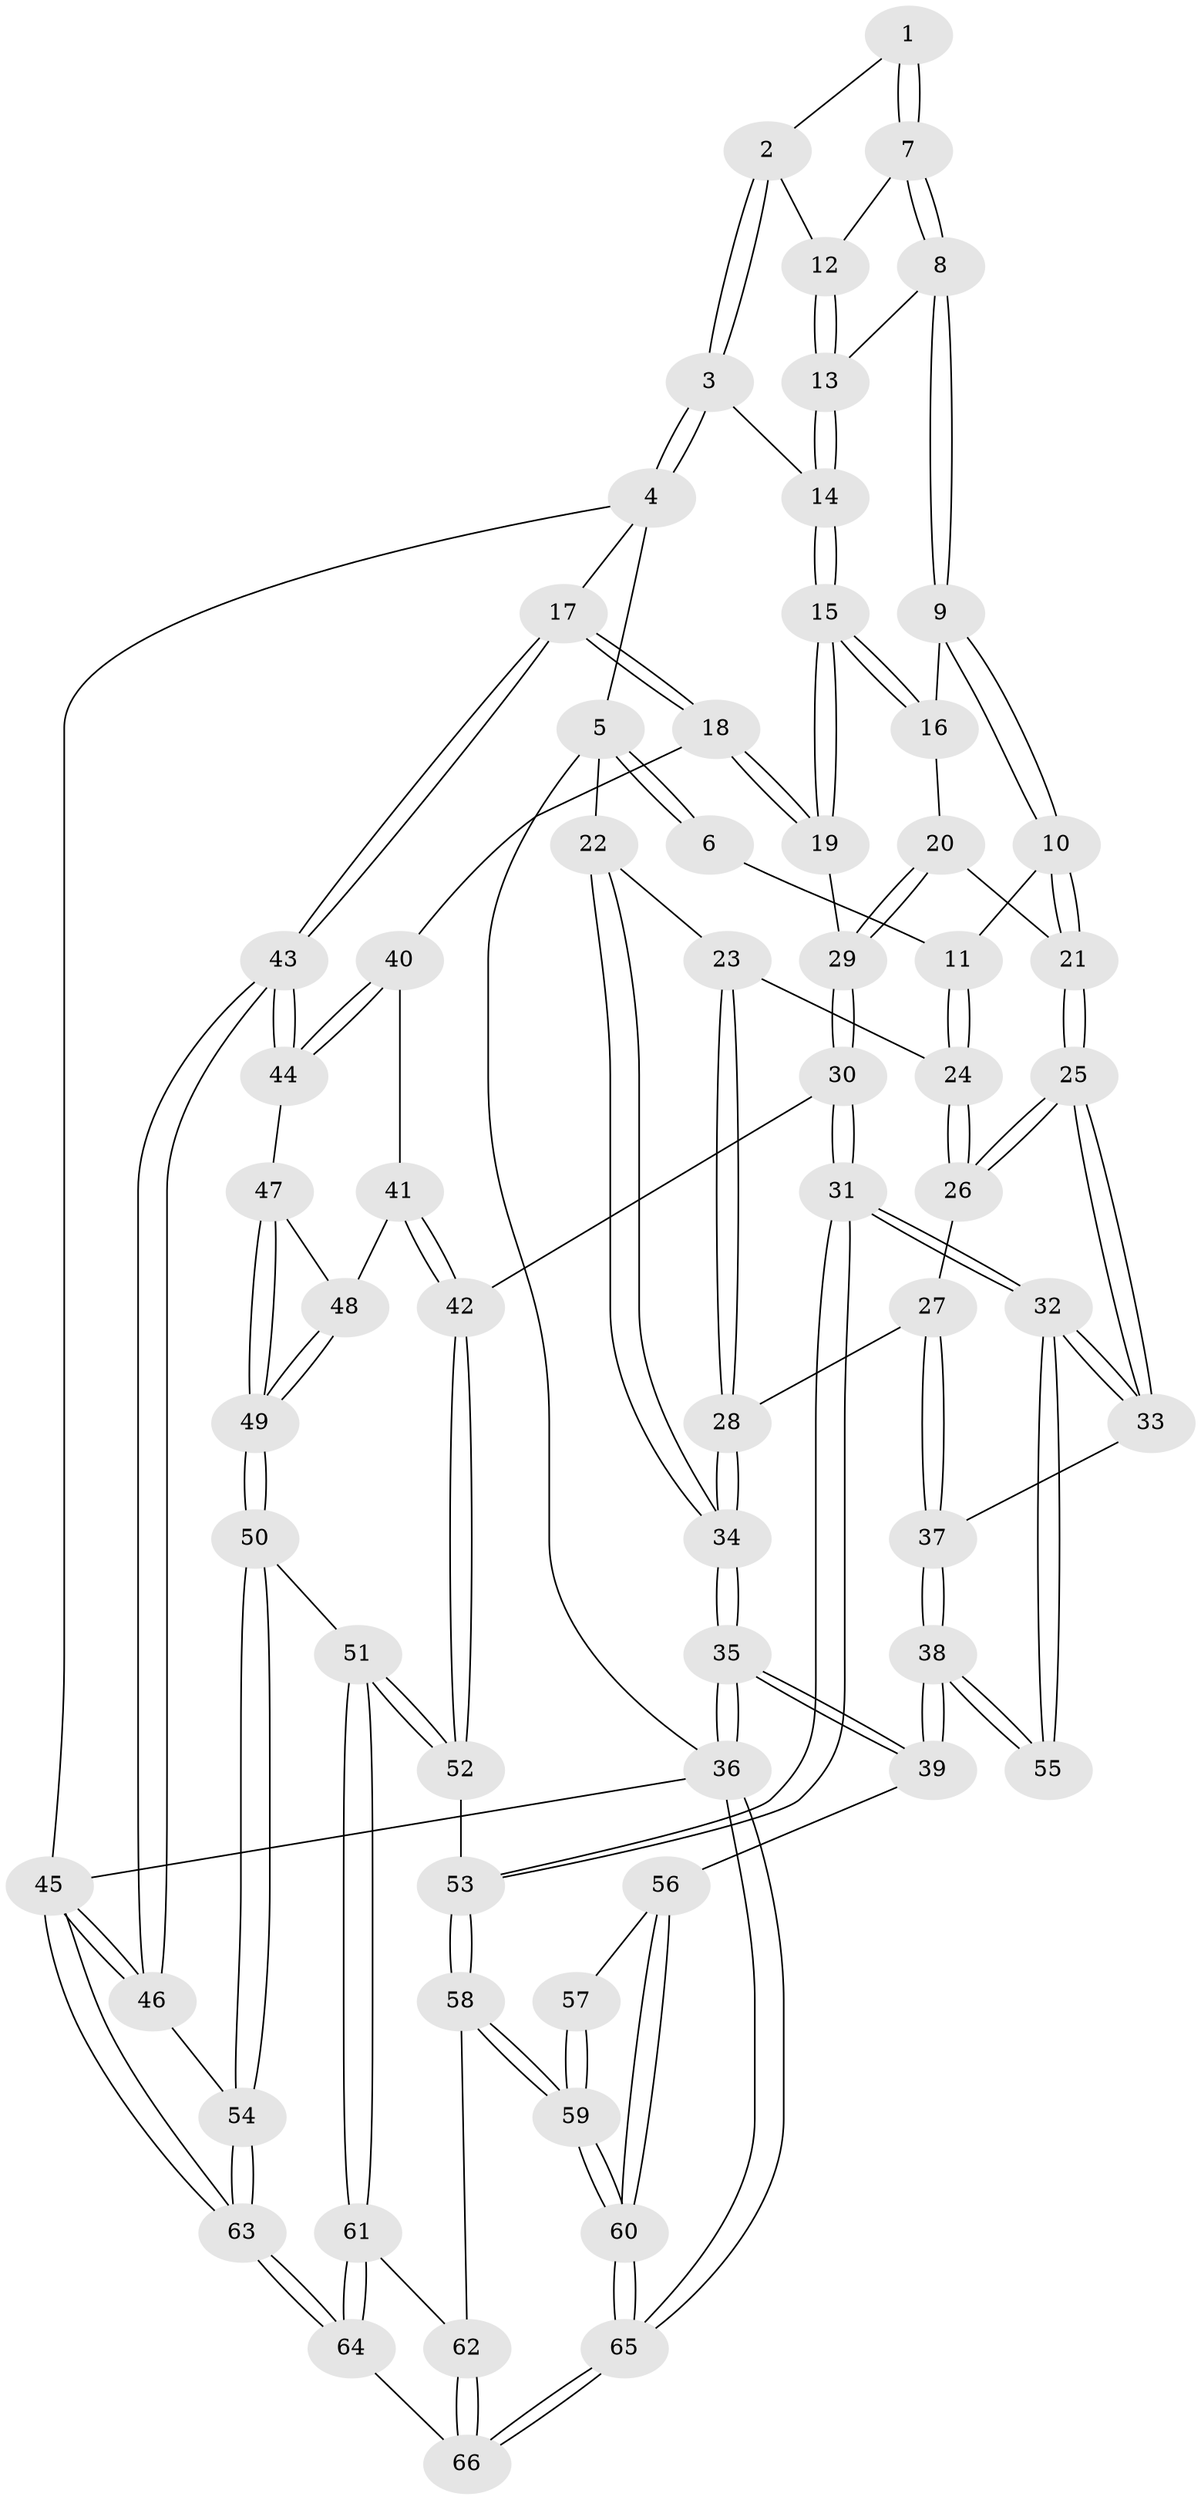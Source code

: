 // Generated by graph-tools (version 1.1) at 2025/51/03/09/25 03:51:08]
// undirected, 66 vertices, 162 edges
graph export_dot {
graph [start="1"]
  node [color=gray90,style=filled];
  1 [pos="+0.44916129597649085+0"];
  2 [pos="+0.7132074251074016+0"];
  3 [pos="+0.972443152008934+0"];
  4 [pos="+1+0"];
  5 [pos="+0+0"];
  6 [pos="+0.4483544245977673+0"];
  7 [pos="+0.49688886523502873+0.03276974831476313"];
  8 [pos="+0.46402503483716795+0.14596978406149203"];
  9 [pos="+0.4498994575773865+0.17730487317785562"];
  10 [pos="+0.34998312057429015+0.17471718491511212"];
  11 [pos="+0.3431750978777209+0.1740837726221516"];
  12 [pos="+0.6023993034988971+0.09890242609069609"];
  13 [pos="+0.6036387072746562+0.10187795178108953"];
  14 [pos="+0.6373910730704286+0.1530090412145758"];
  15 [pos="+0.6489173055809822+0.26032826044680535"];
  16 [pos="+0.4629668397458027+0.18923152097975104"];
  17 [pos="+1+0.042649421264050906"];
  18 [pos="+1+0.14825836401275536"];
  19 [pos="+0.6626555939300149+0.278598679874297"];
  20 [pos="+0.44339545320739837+0.34155788880134497"];
  21 [pos="+0.4392280609455437+0.34511665876102493"];
  22 [pos="+0+0"];
  23 [pos="+0.3044788579472612+0.15719277344657454"];
  24 [pos="+0.3425185697643065+0.17426950764124632"];
  25 [pos="+0.33527077831621493+0.4569672027868306"];
  26 [pos="+0.331723161585465+0.220551236060169"];
  27 [pos="+0.14049741693337975+0.34007484808979904"];
  28 [pos="+0.13105759792355334+0.3330879648290615"];
  29 [pos="+0.653128077555752+0.31260944200254703"];
  30 [pos="+0.6538005099402516+0.3822838290838176"];
  31 [pos="+0.4212502603426423+0.6101761865346902"];
  32 [pos="+0.40118596378980986+0.591296155279907"];
  33 [pos="+0.32231115498604124+0.4899091128002427"];
  34 [pos="+0+0.17713095969873488"];
  35 [pos="+0+0.6581594260708746"];
  36 [pos="+0+1"];
  37 [pos="+0.27108753859940177+0.47611063290325695"];
  38 [pos="+0+0.6439408707858958"];
  39 [pos="+0+0.6623268543356234"];
  40 [pos="+0.9018365646800933+0.42366155537972267"];
  41 [pos="+0.8505157539338479+0.46631197883243736"];
  42 [pos="+0.7753644078757708+0.5014299981745388"];
  43 [pos="+1+0.6116141114424284"];
  44 [pos="+0.9965855429248447+0.5569996168924398"];
  45 [pos="+1+1"];
  46 [pos="+1+0.8178431927832804"];
  47 [pos="+0.9501110257078411+0.5704926062911863"];
  48 [pos="+0.9016639447740012+0.5305234657739712"];
  49 [pos="+0.8812391220530577+0.6329639474226643"];
  50 [pos="+0.7928281909291165+0.7264395736824141"];
  51 [pos="+0.7912177906033663+0.7261899105126595"];
  52 [pos="+0.7582841807232116+0.6929330042893805"];
  53 [pos="+0.43886995730956274+0.6579254251962274"];
  54 [pos="+0.8743757986937062+0.7599156227094456"];
  55 [pos="+0.2246730873186672+0.6552276880787691"];
  56 [pos="+0.041596848216467947+0.7379720005524396"];
  57 [pos="+0.13737465067897486+0.7232027625639212"];
  58 [pos="+0.4109205510718418+0.7563137266154724"];
  59 [pos="+0.3981309483641809+0.772836750962772"];
  60 [pos="+0.2750773422571936+0.9905527661485307"];
  61 [pos="+0.7467824668594298+0.8271767872661487"];
  62 [pos="+0.5781567448430885+0.8952022088002173"];
  63 [pos="+0.8767325109958052+1"];
  64 [pos="+0.7452958377315543+1"];
  65 [pos="+0.24903281103147115+1"];
  66 [pos="+0.6395324153100832+1"];
  1 -- 2;
  1 -- 7;
  1 -- 7;
  2 -- 3;
  2 -- 3;
  2 -- 12;
  3 -- 4;
  3 -- 4;
  3 -- 14;
  4 -- 5;
  4 -- 17;
  4 -- 45;
  5 -- 6;
  5 -- 6;
  5 -- 22;
  5 -- 36;
  6 -- 11;
  7 -- 8;
  7 -- 8;
  7 -- 12;
  8 -- 9;
  8 -- 9;
  8 -- 13;
  9 -- 10;
  9 -- 10;
  9 -- 16;
  10 -- 11;
  10 -- 21;
  10 -- 21;
  11 -- 24;
  11 -- 24;
  12 -- 13;
  12 -- 13;
  13 -- 14;
  13 -- 14;
  14 -- 15;
  14 -- 15;
  15 -- 16;
  15 -- 16;
  15 -- 19;
  15 -- 19;
  16 -- 20;
  17 -- 18;
  17 -- 18;
  17 -- 43;
  17 -- 43;
  18 -- 19;
  18 -- 19;
  18 -- 40;
  19 -- 29;
  20 -- 21;
  20 -- 29;
  20 -- 29;
  21 -- 25;
  21 -- 25;
  22 -- 23;
  22 -- 34;
  22 -- 34;
  23 -- 24;
  23 -- 28;
  23 -- 28;
  24 -- 26;
  24 -- 26;
  25 -- 26;
  25 -- 26;
  25 -- 33;
  25 -- 33;
  26 -- 27;
  27 -- 28;
  27 -- 37;
  27 -- 37;
  28 -- 34;
  28 -- 34;
  29 -- 30;
  29 -- 30;
  30 -- 31;
  30 -- 31;
  30 -- 42;
  31 -- 32;
  31 -- 32;
  31 -- 53;
  31 -- 53;
  32 -- 33;
  32 -- 33;
  32 -- 55;
  32 -- 55;
  33 -- 37;
  34 -- 35;
  34 -- 35;
  35 -- 36;
  35 -- 36;
  35 -- 39;
  35 -- 39;
  36 -- 65;
  36 -- 65;
  36 -- 45;
  37 -- 38;
  37 -- 38;
  38 -- 39;
  38 -- 39;
  38 -- 55;
  38 -- 55;
  39 -- 56;
  40 -- 41;
  40 -- 44;
  40 -- 44;
  41 -- 42;
  41 -- 42;
  41 -- 48;
  42 -- 52;
  42 -- 52;
  43 -- 44;
  43 -- 44;
  43 -- 46;
  43 -- 46;
  44 -- 47;
  45 -- 46;
  45 -- 46;
  45 -- 63;
  45 -- 63;
  46 -- 54;
  47 -- 48;
  47 -- 49;
  47 -- 49;
  48 -- 49;
  48 -- 49;
  49 -- 50;
  49 -- 50;
  50 -- 51;
  50 -- 54;
  50 -- 54;
  51 -- 52;
  51 -- 52;
  51 -- 61;
  51 -- 61;
  52 -- 53;
  53 -- 58;
  53 -- 58;
  54 -- 63;
  54 -- 63;
  56 -- 57;
  56 -- 60;
  56 -- 60;
  57 -- 59;
  57 -- 59;
  58 -- 59;
  58 -- 59;
  58 -- 62;
  59 -- 60;
  59 -- 60;
  60 -- 65;
  60 -- 65;
  61 -- 62;
  61 -- 64;
  61 -- 64;
  62 -- 66;
  62 -- 66;
  63 -- 64;
  63 -- 64;
  64 -- 66;
  65 -- 66;
  65 -- 66;
}
